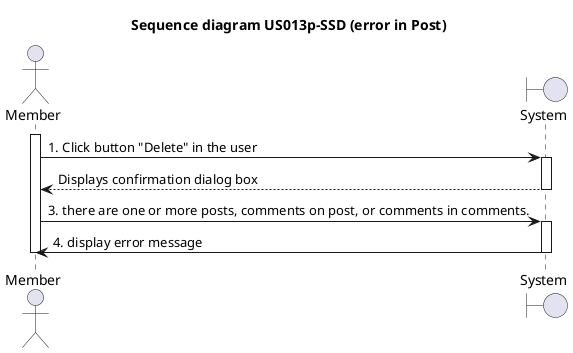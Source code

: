 @startuml US013p-SSD
title Sequence diagram US013p-SSD (error in Post)

actor Member
boundary System

activate Member

Member -> System: 1. Click button "Delete" in the user
activate System
System --> Member: Displays confirmation dialog box
deactivate System
Member -> System: 3. there are one or more posts, comments on post, or comments in comments.
activate System
System -> Member: 4. display error message 
deactivate System
deactivate Member

@enduml
